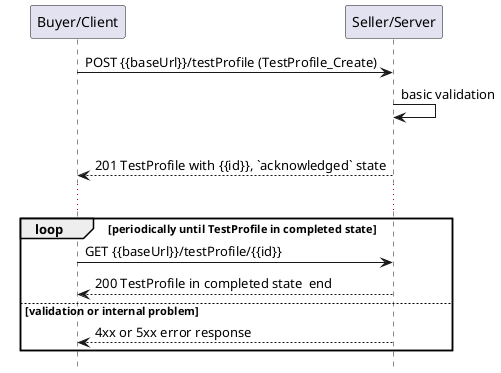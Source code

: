 @startuml useCase1Polling
hide footbox

participant "Buyer/Client" as A
participant "Seller/Server" as SOF


A -> SOF : POST {{baseUrl}}/testProfile (TestProfile_Create)
SOF -> SOF : basic validation

alt succesful inquiry
  SOF --> A : 201 TestProfile with {{id}}, `acknowledged` state
  
  ...

  loop periodically until TestProfile in completed state
      A -> SOF :   GET {{baseUrl}}/testProfile/{{id}}
      return 200 TestProfile in completed state  end

else validation or internal problem
  SOF --> A : 4xx or 5xx error response
end


@enduml
